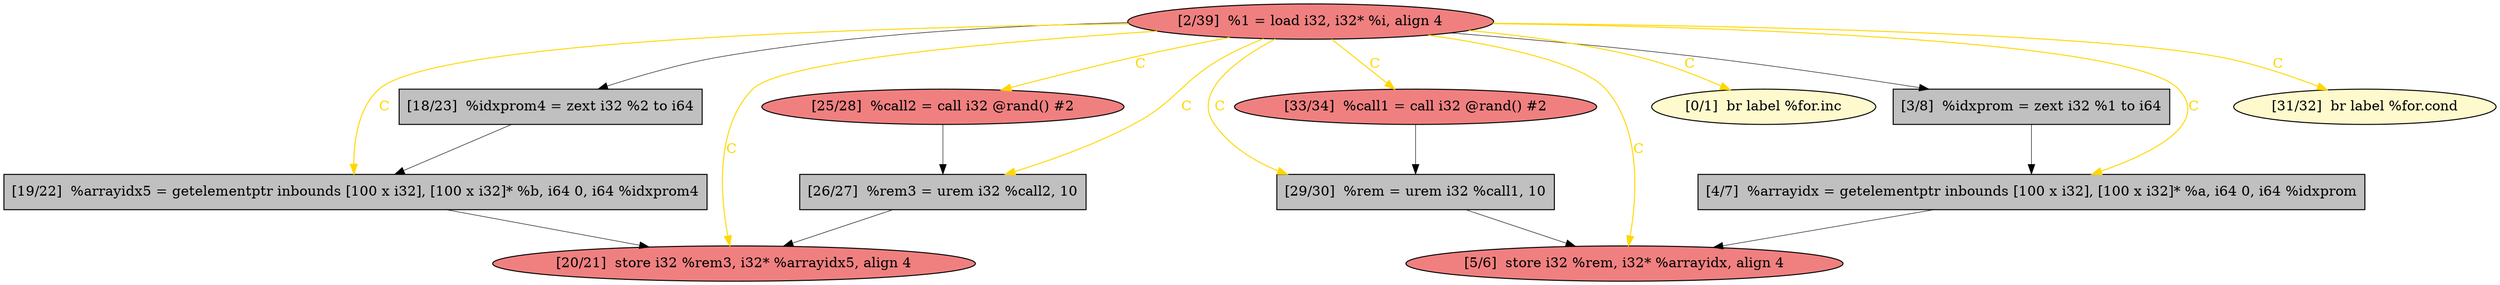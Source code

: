 
digraph G {


node306 [fillcolor=grey,label="[29/30]  %rem = urem i32 %call1, 10",shape=rectangle,style=filled ]
node305 [fillcolor=grey,label="[18/23]  %idxprom4 = zext i32 %2 to i64",shape=rectangle,style=filled ]
node304 [fillcolor=grey,label="[19/22]  %arrayidx5 = getelementptr inbounds [100 x i32], [100 x i32]* %b, i64 0, i64 %idxprom4",shape=rectangle,style=filled ]
node303 [fillcolor=grey,label="[3/8]  %idxprom = zext i32 %1 to i64",shape=rectangle,style=filled ]
node300 [fillcolor=lightcoral,label="[20/21]  store i32 %rem3, i32* %arrayidx5, align 4",shape=ellipse,style=filled ]
node295 [fillcolor=lightcoral,label="[5/6]  store i32 %rem, i32* %arrayidx, align 4",shape=ellipse,style=filled ]
node296 [fillcolor=grey,label="[26/27]  %rem3 = urem i32 %call2, 10",shape=rectangle,style=filled ]
node297 [fillcolor=lightcoral,label="[33/34]  %call1 = call i32 @rand() #2",shape=ellipse,style=filled ]
node302 [fillcolor=lemonchiffon,label="[0/1]  br label %for.inc",shape=ellipse,style=filled ]
node301 [fillcolor=grey,label="[4/7]  %arrayidx = getelementptr inbounds [100 x i32], [100 x i32]* %a, i64 0, i64 %idxprom",shape=rectangle,style=filled ]
node299 [fillcolor=lightcoral,label="[2/39]  %1 = load i32, i32* %i, align 4",shape=ellipse,style=filled ]
node294 [fillcolor=lightcoral,label="[25/28]  %call2 = call i32 @rand() #2",shape=ellipse,style=filled ]
node298 [fillcolor=lemonchiffon,label="[31/32]  br label %for.cond",shape=ellipse,style=filled ]

node299->node301 [style=solid,color=gold,label="C",penwidth=1.0,fontcolor=gold ]
node299->node295 [style=solid,color=gold,label="C",penwidth=1.0,fontcolor=gold ]
node299->node298 [style=solid,color=gold,label="C",penwidth=1.0,fontcolor=gold ]
node299->node305 [style=solid,color=black,label="",penwidth=0.5,fontcolor=black ]
node296->node300 [style=solid,color=black,label="",penwidth=0.5,fontcolor=black ]
node299->node304 [style=solid,color=gold,label="C",penwidth=1.0,fontcolor=gold ]
node299->node294 [style=solid,color=gold,label="C",penwidth=1.0,fontcolor=gold ]
node297->node306 [style=solid,color=black,label="",penwidth=0.5,fontcolor=black ]
node299->node302 [style=solid,color=gold,label="C",penwidth=1.0,fontcolor=gold ]
node299->node296 [style=solid,color=gold,label="C",penwidth=1.0,fontcolor=gold ]
node299->node300 [style=solid,color=gold,label="C",penwidth=1.0,fontcolor=gold ]
node306->node295 [style=solid,color=black,label="",penwidth=0.5,fontcolor=black ]
node304->node300 [style=solid,color=black,label="",penwidth=0.5,fontcolor=black ]
node303->node301 [style=solid,color=black,label="",penwidth=0.5,fontcolor=black ]
node305->node304 [style=solid,color=black,label="",penwidth=0.5,fontcolor=black ]
node299->node297 [style=solid,color=gold,label="C",penwidth=1.0,fontcolor=gold ]
node301->node295 [style=solid,color=black,label="",penwidth=0.5,fontcolor=black ]
node294->node296 [style=solid,color=black,label="",penwidth=0.5,fontcolor=black ]
node299->node303 [style=solid,color=black,label="",penwidth=0.5,fontcolor=black ]
node299->node306 [style=solid,color=gold,label="C",penwidth=1.0,fontcolor=gold ]


}
